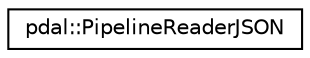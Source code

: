 digraph "Graphical Class Hierarchy"
{
  edge [fontname="Helvetica",fontsize="10",labelfontname="Helvetica",labelfontsize="10"];
  node [fontname="Helvetica",fontsize="10",shape=record];
  rankdir="LR";
  Node1 [label="pdal::PipelineReaderJSON",height=0.2,width=0.4,color="black", fillcolor="white", style="filled",URL="$classpdal_1_1PipelineReaderJSON.html"];
}
